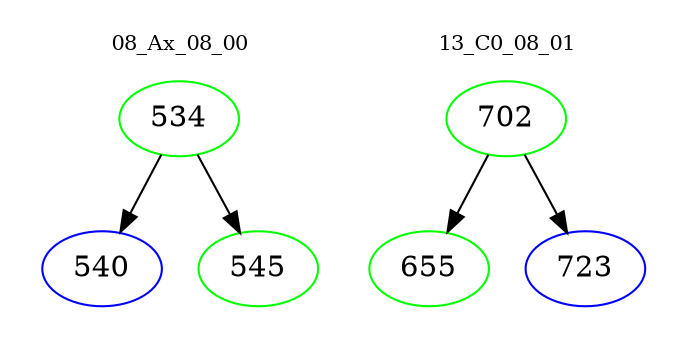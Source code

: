 digraph{
subgraph cluster_0 {
color = white
label = "08_Ax_08_00";
fontsize=10;
T0_534 [label="534", color="green"]
T0_534 -> T0_540 [color="black"]
T0_540 [label="540", color="blue"]
T0_534 -> T0_545 [color="black"]
T0_545 [label="545", color="green"]
}
subgraph cluster_1 {
color = white
label = "13_C0_08_01";
fontsize=10;
T1_702 [label="702", color="green"]
T1_702 -> T1_655 [color="black"]
T1_655 [label="655", color="green"]
T1_702 -> T1_723 [color="black"]
T1_723 [label="723", color="blue"]
}
}
